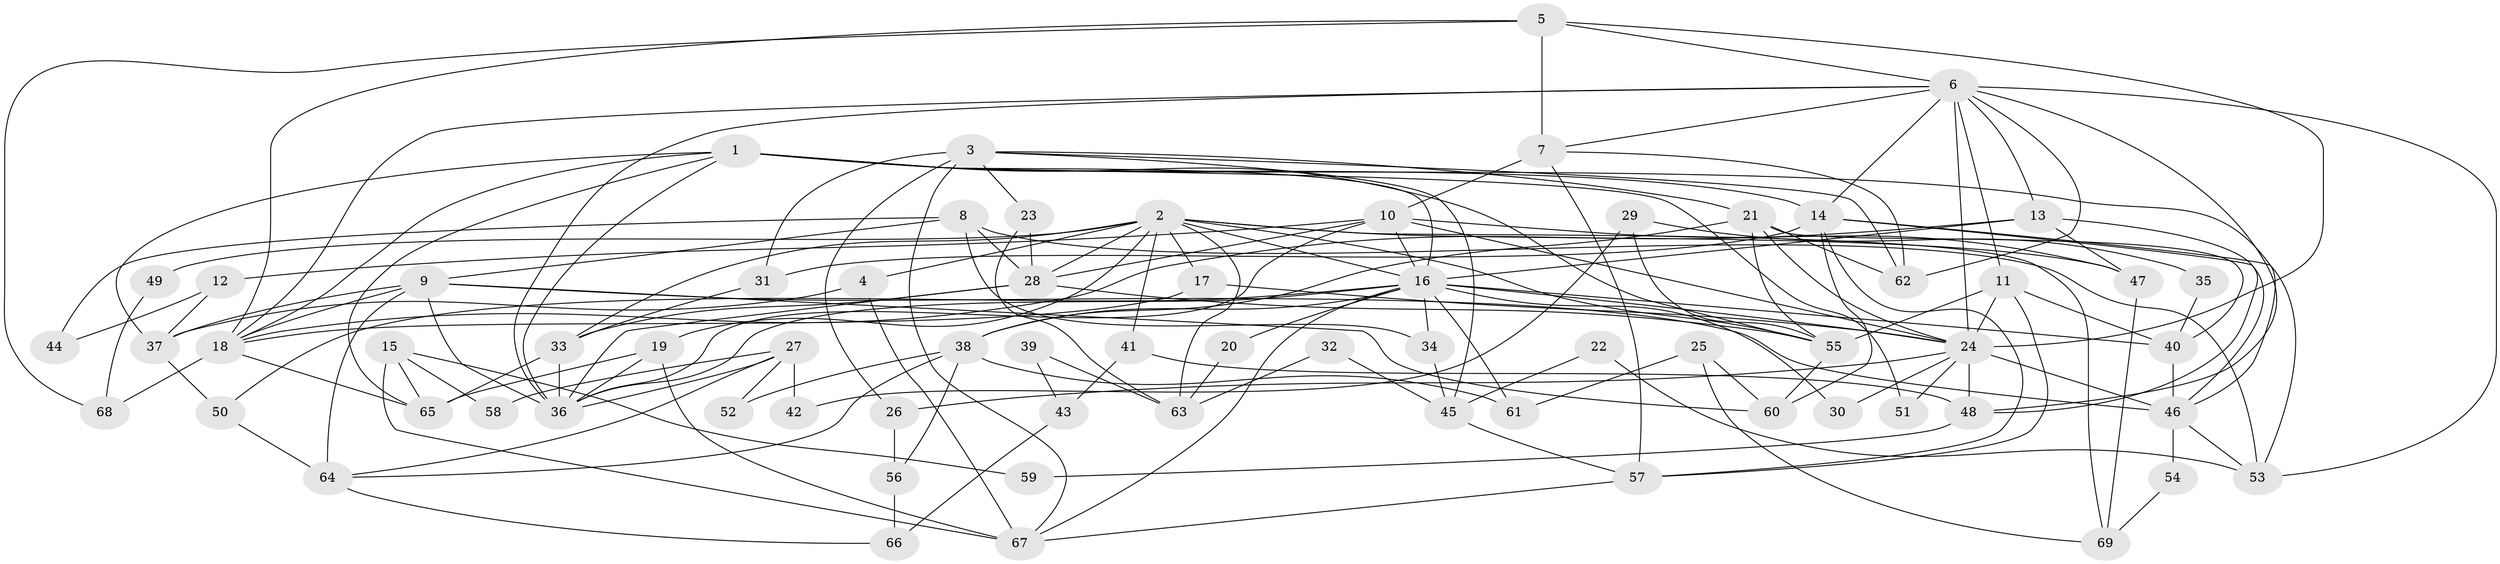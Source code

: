 // original degree distribution, {4: 0.30973451327433627, 3: 0.21238938053097345, 5: 0.17699115044247787, 6: 0.11504424778761062, 7: 0.035398230088495575, 2: 0.1504424778761062}
// Generated by graph-tools (version 1.1) at 2025/50/03/04/25 22:50:46]
// undirected, 69 vertices, 161 edges
graph export_dot {
  node [color=gray90,style=filled];
  1;
  2;
  3;
  4;
  5;
  6;
  7;
  8;
  9;
  10;
  11;
  12;
  13;
  14;
  15;
  16;
  17;
  18;
  19;
  20;
  21;
  22;
  23;
  24;
  25;
  26;
  27;
  28;
  29;
  30;
  31;
  32;
  33;
  34;
  35;
  36;
  37;
  38;
  39;
  40;
  41;
  42;
  43;
  44;
  45;
  46;
  47;
  48;
  49;
  50;
  51;
  52;
  53;
  54;
  55;
  56;
  57;
  58;
  59;
  60;
  61;
  62;
  63;
  64;
  65;
  66;
  67;
  68;
  69;
  1 -- 14 [weight=1.0];
  1 -- 16 [weight=1.0];
  1 -- 18 [weight=2.0];
  1 -- 36 [weight=1.0];
  1 -- 37 [weight=1.0];
  1 -- 46 [weight=1.0];
  1 -- 51 [weight=1.0];
  1 -- 55 [weight=1.0];
  1 -- 65 [weight=1.0];
  2 -- 4 [weight=1.0];
  2 -- 16 [weight=1.0];
  2 -- 17 [weight=1.0];
  2 -- 19 [weight=1.0];
  2 -- 28 [weight=2.0];
  2 -- 33 [weight=1.0];
  2 -- 41 [weight=1.0];
  2 -- 47 [weight=1.0];
  2 -- 49 [weight=1.0];
  2 -- 55 [weight=1.0];
  2 -- 63 [weight=2.0];
  2 -- 69 [weight=1.0];
  3 -- 21 [weight=1.0];
  3 -- 23 [weight=1.0];
  3 -- 26 [weight=1.0];
  3 -- 31 [weight=2.0];
  3 -- 45 [weight=1.0];
  3 -- 62 [weight=1.0];
  3 -- 67 [weight=1.0];
  4 -- 37 [weight=1.0];
  4 -- 67 [weight=1.0];
  5 -- 6 [weight=1.0];
  5 -- 7 [weight=2.0];
  5 -- 18 [weight=1.0];
  5 -- 24 [weight=1.0];
  5 -- 68 [weight=1.0];
  6 -- 7 [weight=1.0];
  6 -- 11 [weight=1.0];
  6 -- 13 [weight=1.0];
  6 -- 14 [weight=1.0];
  6 -- 18 [weight=1.0];
  6 -- 24 [weight=1.0];
  6 -- 36 [weight=1.0];
  6 -- 48 [weight=1.0];
  6 -- 53 [weight=1.0];
  6 -- 62 [weight=1.0];
  7 -- 10 [weight=3.0];
  7 -- 57 [weight=2.0];
  7 -- 62 [weight=1.0];
  8 -- 9 [weight=1.0];
  8 -- 28 [weight=1.0];
  8 -- 34 [weight=1.0];
  8 -- 44 [weight=1.0];
  8 -- 53 [weight=1.0];
  9 -- 18 [weight=1.0];
  9 -- 36 [weight=1.0];
  9 -- 37 [weight=1.0];
  9 -- 46 [weight=1.0];
  9 -- 60 [weight=1.0];
  9 -- 64 [weight=1.0];
  10 -- 12 [weight=1.0];
  10 -- 16 [weight=2.0];
  10 -- 24 [weight=1.0];
  10 -- 28 [weight=1.0];
  10 -- 36 [weight=1.0];
  10 -- 47 [weight=1.0];
  11 -- 24 [weight=1.0];
  11 -- 40 [weight=1.0];
  11 -- 55 [weight=1.0];
  11 -- 57 [weight=1.0];
  12 -- 37 [weight=1.0];
  12 -- 44 [weight=1.0];
  13 -- 16 [weight=1.0];
  13 -- 18 [weight=1.0];
  13 -- 47 [weight=1.0];
  13 -- 48 [weight=1.0];
  14 -- 31 [weight=1.0];
  14 -- 46 [weight=1.0];
  14 -- 53 [weight=1.0];
  14 -- 57 [weight=1.0];
  14 -- 60 [weight=1.0];
  15 -- 58 [weight=1.0];
  15 -- 59 [weight=1.0];
  15 -- 65 [weight=1.0];
  15 -- 67 [weight=1.0];
  16 -- 20 [weight=1.0];
  16 -- 24 [weight=2.0];
  16 -- 30 [weight=2.0];
  16 -- 34 [weight=1.0];
  16 -- 36 [weight=1.0];
  16 -- 38 [weight=1.0];
  16 -- 40 [weight=1.0];
  16 -- 50 [weight=1.0];
  16 -- 61 [weight=2.0];
  16 -- 67 [weight=1.0];
  17 -- 18 [weight=1.0];
  17 -- 24 [weight=1.0];
  18 -- 65 [weight=1.0];
  18 -- 68 [weight=1.0];
  19 -- 36 [weight=1.0];
  19 -- 65 [weight=1.0];
  19 -- 67 [weight=1.0];
  20 -- 63 [weight=1.0];
  21 -- 24 [weight=1.0];
  21 -- 38 [weight=1.0];
  21 -- 40 [weight=1.0];
  21 -- 55 [weight=1.0];
  21 -- 62 [weight=1.0];
  22 -- 45 [weight=1.0];
  22 -- 53 [weight=1.0];
  23 -- 28 [weight=1.0];
  23 -- 63 [weight=1.0];
  24 -- 26 [weight=1.0];
  24 -- 30 [weight=1.0];
  24 -- 46 [weight=1.0];
  24 -- 48 [weight=1.0];
  24 -- 51 [weight=1.0];
  25 -- 60 [weight=1.0];
  25 -- 61 [weight=1.0];
  25 -- 69 [weight=1.0];
  26 -- 56 [weight=1.0];
  27 -- 36 [weight=1.0];
  27 -- 42 [weight=1.0];
  27 -- 52 [weight=1.0];
  27 -- 58 [weight=1.0];
  27 -- 64 [weight=1.0];
  28 -- 33 [weight=1.0];
  28 -- 36 [weight=2.0];
  28 -- 55 [weight=1.0];
  29 -- 35 [weight=1.0];
  29 -- 42 [weight=1.0];
  29 -- 55 [weight=1.0];
  31 -- 33 [weight=1.0];
  32 -- 45 [weight=1.0];
  32 -- 63 [weight=1.0];
  33 -- 36 [weight=2.0];
  33 -- 65 [weight=1.0];
  34 -- 45 [weight=1.0];
  35 -- 40 [weight=1.0];
  37 -- 50 [weight=1.0];
  38 -- 52 [weight=1.0];
  38 -- 56 [weight=1.0];
  38 -- 61 [weight=1.0];
  38 -- 64 [weight=1.0];
  39 -- 43 [weight=1.0];
  39 -- 63 [weight=1.0];
  40 -- 46 [weight=1.0];
  41 -- 43 [weight=1.0];
  41 -- 48 [weight=1.0];
  43 -- 66 [weight=1.0];
  45 -- 57 [weight=1.0];
  46 -- 53 [weight=1.0];
  46 -- 54 [weight=1.0];
  47 -- 69 [weight=1.0];
  48 -- 59 [weight=1.0];
  49 -- 68 [weight=1.0];
  50 -- 64 [weight=1.0];
  54 -- 69 [weight=1.0];
  55 -- 60 [weight=1.0];
  56 -- 66 [weight=1.0];
  57 -- 67 [weight=1.0];
  64 -- 66 [weight=1.0];
}
